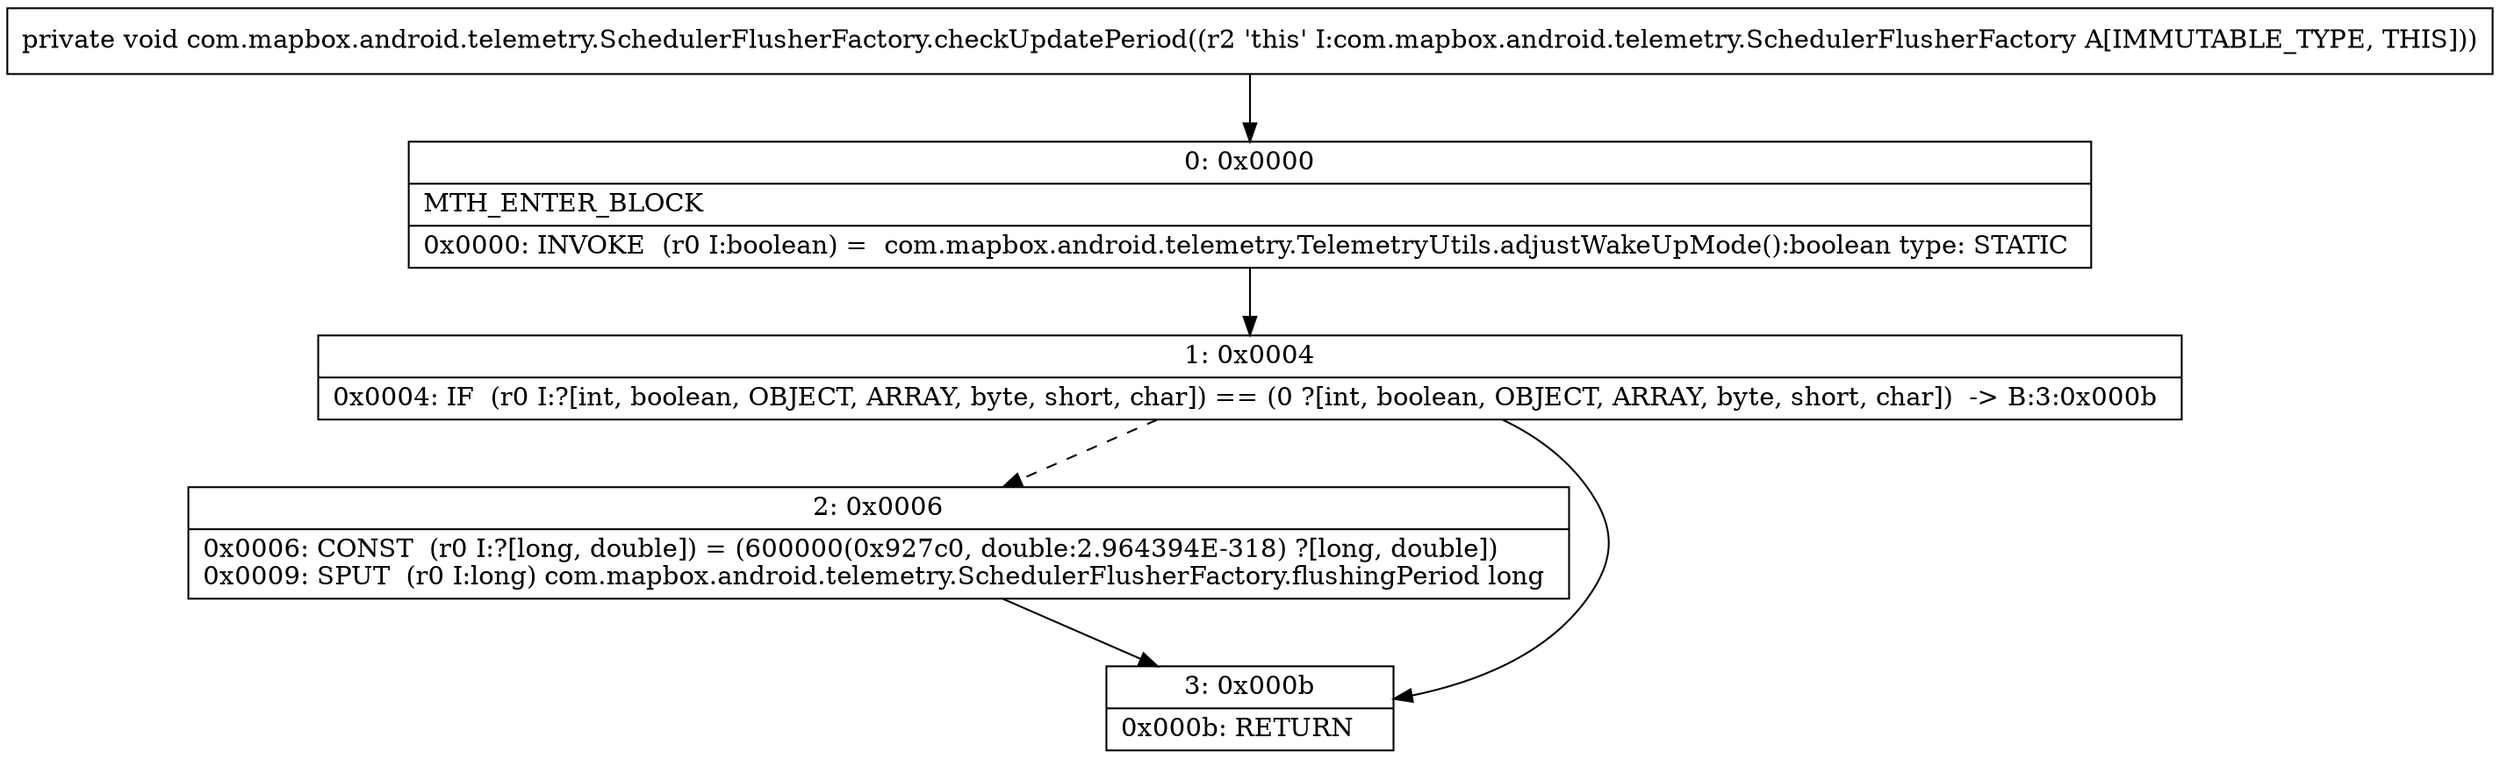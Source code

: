 digraph "CFG forcom.mapbox.android.telemetry.SchedulerFlusherFactory.checkUpdatePeriod()V" {
Node_0 [shape=record,label="{0\:\ 0x0000|MTH_ENTER_BLOCK\l|0x0000: INVOKE  (r0 I:boolean) =  com.mapbox.android.telemetry.TelemetryUtils.adjustWakeUpMode():boolean type: STATIC \l}"];
Node_1 [shape=record,label="{1\:\ 0x0004|0x0004: IF  (r0 I:?[int, boolean, OBJECT, ARRAY, byte, short, char]) == (0 ?[int, boolean, OBJECT, ARRAY, byte, short, char])  \-\> B:3:0x000b \l}"];
Node_2 [shape=record,label="{2\:\ 0x0006|0x0006: CONST  (r0 I:?[long, double]) = (600000(0x927c0, double:2.964394E\-318) ?[long, double]) \l0x0009: SPUT  (r0 I:long) com.mapbox.android.telemetry.SchedulerFlusherFactory.flushingPeriod long \l}"];
Node_3 [shape=record,label="{3\:\ 0x000b|0x000b: RETURN   \l}"];
MethodNode[shape=record,label="{private void com.mapbox.android.telemetry.SchedulerFlusherFactory.checkUpdatePeriod((r2 'this' I:com.mapbox.android.telemetry.SchedulerFlusherFactory A[IMMUTABLE_TYPE, THIS])) }"];
MethodNode -> Node_0;
Node_0 -> Node_1;
Node_1 -> Node_2[style=dashed];
Node_1 -> Node_3;
Node_2 -> Node_3;
}

